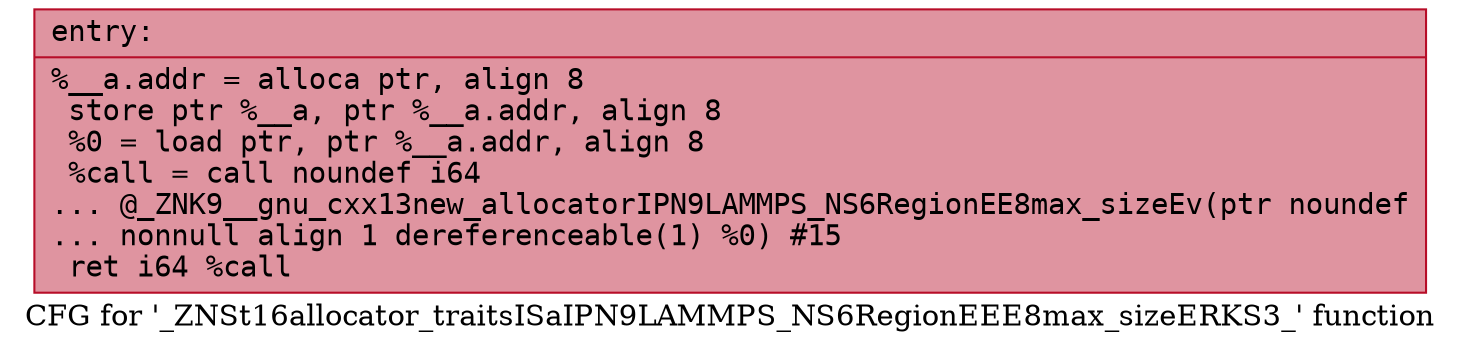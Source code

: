 digraph "CFG for '_ZNSt16allocator_traitsISaIPN9LAMMPS_NS6RegionEEE8max_sizeERKS3_' function" {
	label="CFG for '_ZNSt16allocator_traitsISaIPN9LAMMPS_NS6RegionEEE8max_sizeERKS3_' function";

	Node0x561837f8f220 [shape=record,color="#b70d28ff", style=filled, fillcolor="#b70d2870" fontname="Courier",label="{entry:\l|  %__a.addr = alloca ptr, align 8\l  store ptr %__a, ptr %__a.addr, align 8\l  %0 = load ptr, ptr %__a.addr, align 8\l  %call = call noundef i64\l... @_ZNK9__gnu_cxx13new_allocatorIPN9LAMMPS_NS6RegionEE8max_sizeEv(ptr noundef\l... nonnull align 1 dereferenceable(1) %0) #15\l  ret i64 %call\l}"];
}
